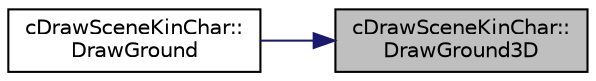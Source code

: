 digraph "cDrawSceneKinChar::DrawGround3D"
{
 // LATEX_PDF_SIZE
  edge [fontname="Helvetica",fontsize="10",labelfontname="Helvetica",labelfontsize="10"];
  node [fontname="Helvetica",fontsize="10",shape=record];
  rankdir="RL";
  Node1 [label="cDrawSceneKinChar::\lDrawGround3D",height=0.2,width=0.4,color="black", fillcolor="grey75", style="filled", fontcolor="black",tooltip=" "];
  Node1 -> Node2 [dir="back",color="midnightblue",fontsize="10",style="solid",fontname="Helvetica"];
  Node2 [label="cDrawSceneKinChar::\lDrawGround",height=0.2,width=0.4,color="black", fillcolor="white", style="filled",URL="$classc_draw_scene_kin_char.html#a45df3a7691f193e40cb4468aa4584adf",tooltip=" "];
}

